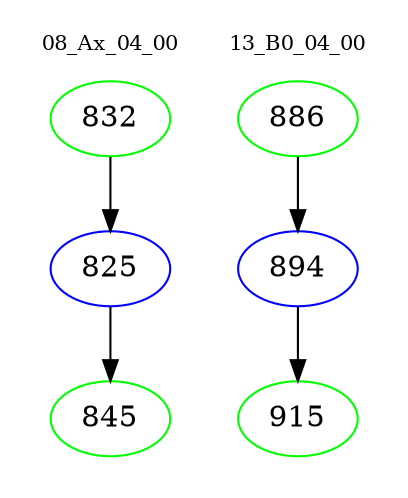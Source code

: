 digraph{
subgraph cluster_0 {
color = white
label = "08_Ax_04_00";
fontsize=10;
T0_832 [label="832", color="green"]
T0_832 -> T0_825 [color="black"]
T0_825 [label="825", color="blue"]
T0_825 -> T0_845 [color="black"]
T0_845 [label="845", color="green"]
}
subgraph cluster_1 {
color = white
label = "13_B0_04_00";
fontsize=10;
T1_886 [label="886", color="green"]
T1_886 -> T1_894 [color="black"]
T1_894 [label="894", color="blue"]
T1_894 -> T1_915 [color="black"]
T1_915 [label="915", color="green"]
}
}
